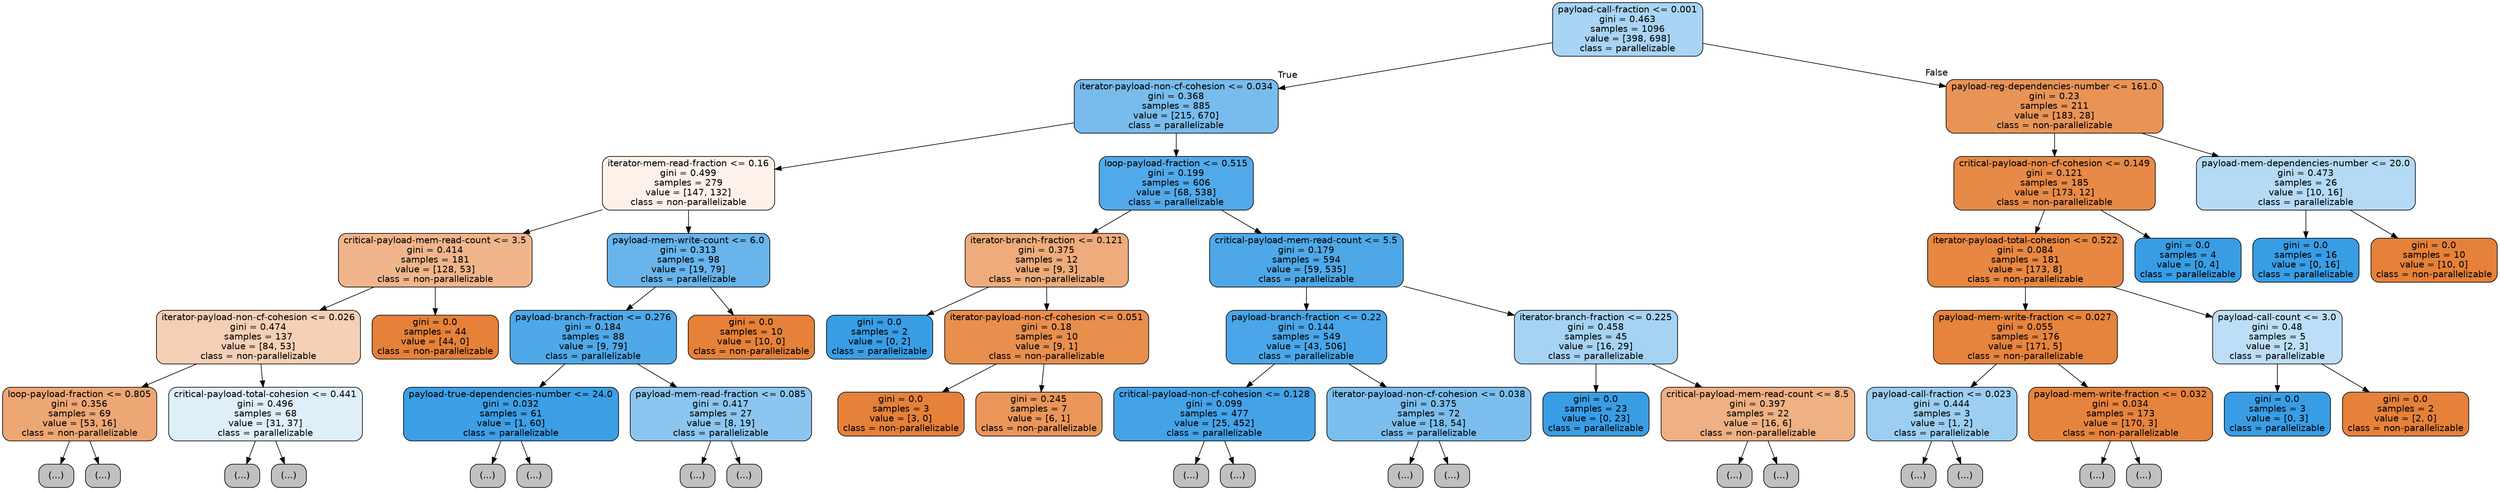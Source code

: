 digraph Tree {
node [shape=box, style="filled, rounded", color="black", fontname=helvetica] ;
edge [fontname=helvetica] ;
0 [label="payload-call-fraction <= 0.001\ngini = 0.463\nsamples = 1096\nvalue = [398, 698]\nclass = parallelizable", fillcolor="#399de56e"] ;
1 [label="iterator-payload-non-cf-cohesion <= 0.034\ngini = 0.368\nsamples = 885\nvalue = [215, 670]\nclass = parallelizable", fillcolor="#399de5ad"] ;
0 -> 1 [labeldistance=2.5, labelangle=45, headlabel="True"] ;
2 [label="iterator-mem-read-fraction <= 0.16\ngini = 0.499\nsamples = 279\nvalue = [147, 132]\nclass = non-parallelizable", fillcolor="#e581391a"] ;
1 -> 2 ;
3 [label="critical-payload-mem-read-count <= 3.5\ngini = 0.414\nsamples = 181\nvalue = [128, 53]\nclass = non-parallelizable", fillcolor="#e5813995"] ;
2 -> 3 ;
4 [label="iterator-payload-non-cf-cohesion <= 0.026\ngini = 0.474\nsamples = 137\nvalue = [84, 53]\nclass = non-parallelizable", fillcolor="#e581395e"] ;
3 -> 4 ;
5 [label="loop-payload-fraction <= 0.805\ngini = 0.356\nsamples = 69\nvalue = [53, 16]\nclass = non-parallelizable", fillcolor="#e58139b2"] ;
4 -> 5 ;
6 [label="(...)", fillcolor="#C0C0C0"] ;
5 -> 6 ;
9 [label="(...)", fillcolor="#C0C0C0"] ;
5 -> 9 ;
26 [label="critical-payload-total-cohesion <= 0.441\ngini = 0.496\nsamples = 68\nvalue = [31, 37]\nclass = parallelizable", fillcolor="#399de529"] ;
4 -> 26 ;
27 [label="(...)", fillcolor="#C0C0C0"] ;
26 -> 27 ;
44 [label="(...)", fillcolor="#C0C0C0"] ;
26 -> 44 ;
49 [label="gini = 0.0\nsamples = 44\nvalue = [44, 0]\nclass = non-parallelizable", fillcolor="#e58139ff"] ;
3 -> 49 ;
50 [label="payload-mem-write-count <= 6.0\ngini = 0.313\nsamples = 98\nvalue = [19, 79]\nclass = parallelizable", fillcolor="#399de5c2"] ;
2 -> 50 ;
51 [label="payload-branch-fraction <= 0.276\ngini = 0.184\nsamples = 88\nvalue = [9, 79]\nclass = parallelizable", fillcolor="#399de5e2"] ;
50 -> 51 ;
52 [label="payload-true-dependencies-number <= 24.0\ngini = 0.032\nsamples = 61\nvalue = [1, 60]\nclass = parallelizable", fillcolor="#399de5fb"] ;
51 -> 52 ;
53 [label="(...)", fillcolor="#C0C0C0"] ;
52 -> 53 ;
56 [label="(...)", fillcolor="#C0C0C0"] ;
52 -> 56 ;
57 [label="payload-mem-read-fraction <= 0.085\ngini = 0.417\nsamples = 27\nvalue = [8, 19]\nclass = parallelizable", fillcolor="#399de594"] ;
51 -> 57 ;
58 [label="(...)", fillcolor="#C0C0C0"] ;
57 -> 58 ;
67 [label="(...)", fillcolor="#C0C0C0"] ;
57 -> 67 ;
70 [label="gini = 0.0\nsamples = 10\nvalue = [10, 0]\nclass = non-parallelizable", fillcolor="#e58139ff"] ;
50 -> 70 ;
71 [label="loop-payload-fraction <= 0.515\ngini = 0.199\nsamples = 606\nvalue = [68, 538]\nclass = parallelizable", fillcolor="#399de5df"] ;
1 -> 71 ;
72 [label="iterator-branch-fraction <= 0.121\ngini = 0.375\nsamples = 12\nvalue = [9, 3]\nclass = non-parallelizable", fillcolor="#e58139aa"] ;
71 -> 72 ;
73 [label="gini = 0.0\nsamples = 2\nvalue = [0, 2]\nclass = parallelizable", fillcolor="#399de5ff"] ;
72 -> 73 ;
74 [label="iterator-payload-non-cf-cohesion <= 0.051\ngini = 0.18\nsamples = 10\nvalue = [9, 1]\nclass = non-parallelizable", fillcolor="#e58139e3"] ;
72 -> 74 ;
75 [label="gini = 0.0\nsamples = 3\nvalue = [3, 0]\nclass = non-parallelizable", fillcolor="#e58139ff"] ;
74 -> 75 ;
76 [label="gini = 0.245\nsamples = 7\nvalue = [6, 1]\nclass = non-parallelizable", fillcolor="#e58139d4"] ;
74 -> 76 ;
77 [label="critical-payload-mem-read-count <= 5.5\ngini = 0.179\nsamples = 594\nvalue = [59, 535]\nclass = parallelizable", fillcolor="#399de5e3"] ;
71 -> 77 ;
78 [label="payload-branch-fraction <= 0.22\ngini = 0.144\nsamples = 549\nvalue = [43, 506]\nclass = parallelizable", fillcolor="#399de5e9"] ;
77 -> 78 ;
79 [label="critical-payload-non-cf-cohesion <= 0.128\ngini = 0.099\nsamples = 477\nvalue = [25, 452]\nclass = parallelizable", fillcolor="#399de5f1"] ;
78 -> 79 ;
80 [label="(...)", fillcolor="#C0C0C0"] ;
79 -> 80 ;
123 [label="(...)", fillcolor="#C0C0C0"] ;
79 -> 123 ;
138 [label="iterator-payload-non-cf-cohesion <= 0.038\ngini = 0.375\nsamples = 72\nvalue = [18, 54]\nclass = parallelizable", fillcolor="#399de5aa"] ;
78 -> 138 ;
139 [label="(...)", fillcolor="#C0C0C0"] ;
138 -> 139 ;
140 [label="(...)", fillcolor="#C0C0C0"] ;
138 -> 140 ;
163 [label="iterator-branch-fraction <= 0.225\ngini = 0.458\nsamples = 45\nvalue = [16, 29]\nclass = parallelizable", fillcolor="#399de572"] ;
77 -> 163 ;
164 [label="gini = 0.0\nsamples = 23\nvalue = [0, 23]\nclass = parallelizable", fillcolor="#399de5ff"] ;
163 -> 164 ;
165 [label="critical-payload-mem-read-count <= 8.5\ngini = 0.397\nsamples = 22\nvalue = [16, 6]\nclass = non-parallelizable", fillcolor="#e581399f"] ;
163 -> 165 ;
166 [label="(...)", fillcolor="#C0C0C0"] ;
165 -> 166 ;
167 [label="(...)", fillcolor="#C0C0C0"] ;
165 -> 167 ;
174 [label="payload-reg-dependencies-number <= 161.0\ngini = 0.23\nsamples = 211\nvalue = [183, 28]\nclass = non-parallelizable", fillcolor="#e58139d8"] ;
0 -> 174 [labeldistance=2.5, labelangle=-45, headlabel="False"] ;
175 [label="critical-payload-non-cf-cohesion <= 0.149\ngini = 0.121\nsamples = 185\nvalue = [173, 12]\nclass = non-parallelizable", fillcolor="#e58139ed"] ;
174 -> 175 ;
176 [label="iterator-payload-total-cohesion <= 0.522\ngini = 0.084\nsamples = 181\nvalue = [173, 8]\nclass = non-parallelizable", fillcolor="#e58139f3"] ;
175 -> 176 ;
177 [label="payload-mem-write-fraction <= 0.027\ngini = 0.055\nsamples = 176\nvalue = [171, 5]\nclass = non-parallelizable", fillcolor="#e58139f8"] ;
176 -> 177 ;
178 [label="payload-call-fraction <= 0.023\ngini = 0.444\nsamples = 3\nvalue = [1, 2]\nclass = parallelizable", fillcolor="#399de57f"] ;
177 -> 178 ;
179 [label="(...)", fillcolor="#C0C0C0"] ;
178 -> 179 ;
180 [label="(...)", fillcolor="#C0C0C0"] ;
178 -> 180 ;
181 [label="payload-mem-write-fraction <= 0.032\ngini = 0.034\nsamples = 173\nvalue = [170, 3]\nclass = non-parallelizable", fillcolor="#e58139fa"] ;
177 -> 181 ;
182 [label="(...)", fillcolor="#C0C0C0"] ;
181 -> 182 ;
185 [label="(...)", fillcolor="#C0C0C0"] ;
181 -> 185 ;
192 [label="payload-call-count <= 3.0\ngini = 0.48\nsamples = 5\nvalue = [2, 3]\nclass = parallelizable", fillcolor="#399de555"] ;
176 -> 192 ;
193 [label="gini = 0.0\nsamples = 3\nvalue = [0, 3]\nclass = parallelizable", fillcolor="#399de5ff"] ;
192 -> 193 ;
194 [label="gini = 0.0\nsamples = 2\nvalue = [2, 0]\nclass = non-parallelizable", fillcolor="#e58139ff"] ;
192 -> 194 ;
195 [label="gini = 0.0\nsamples = 4\nvalue = [0, 4]\nclass = parallelizable", fillcolor="#399de5ff"] ;
175 -> 195 ;
196 [label="payload-mem-dependencies-number <= 20.0\ngini = 0.473\nsamples = 26\nvalue = [10, 16]\nclass = parallelizable", fillcolor="#399de560"] ;
174 -> 196 ;
197 [label="gini = 0.0\nsamples = 16\nvalue = [0, 16]\nclass = parallelizable", fillcolor="#399de5ff"] ;
196 -> 197 ;
198 [label="gini = 0.0\nsamples = 10\nvalue = [10, 0]\nclass = non-parallelizable", fillcolor="#e58139ff"] ;
196 -> 198 ;
}
